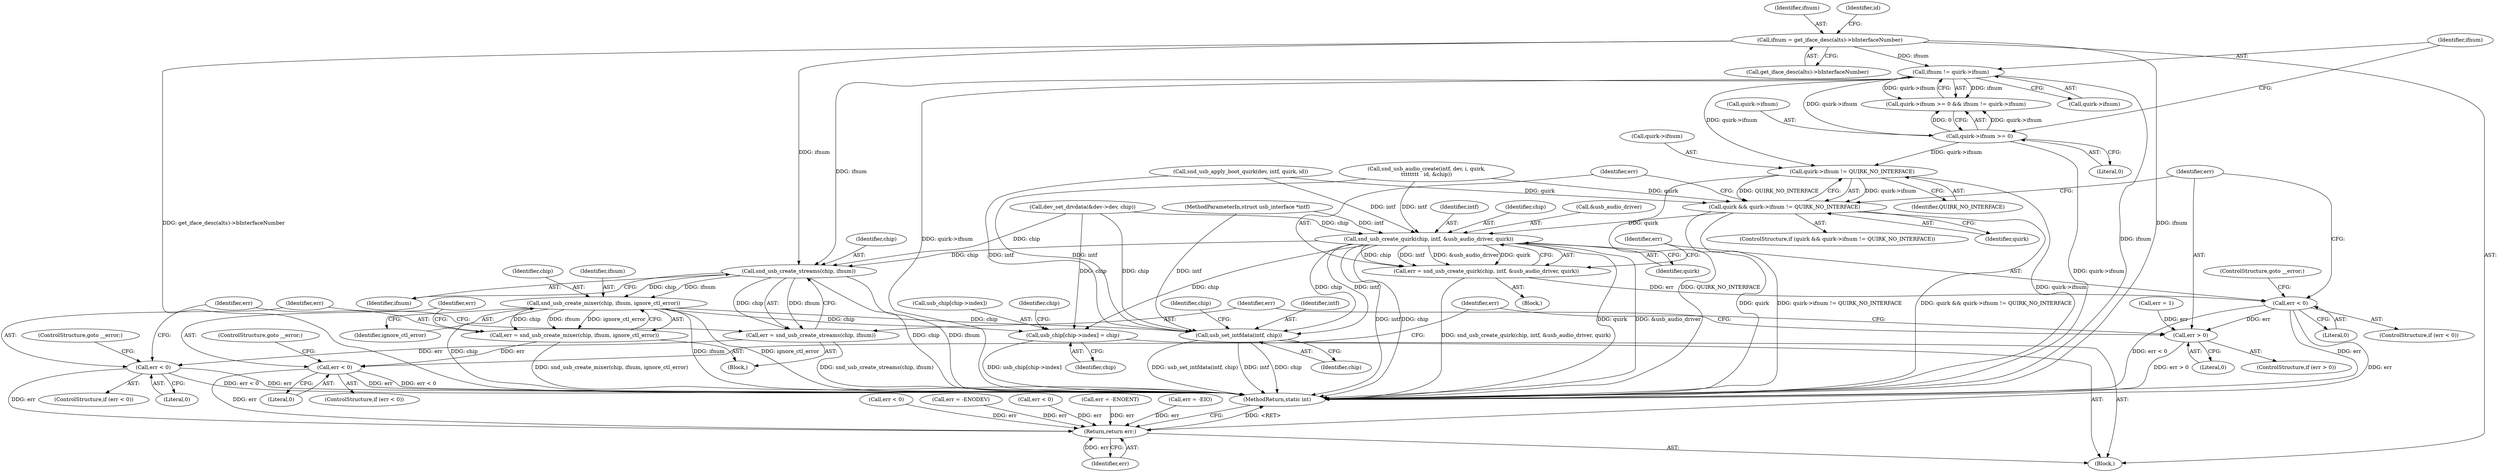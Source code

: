 digraph "0_linux_5f8cf712582617d523120df67d392059eaf2fc4b@pointer" {
"1000408" [label="(Call,quirk->ifnum != QUIRK_NO_INTERFACE)"];
"1000176" [label="(Call,quirk->ifnum >= 0)"];
"1000181" [label="(Call,ifnum != quirk->ifnum)"];
"1000141" [label="(Call,ifnum = get_iface_desc(alts)->bInterfaceNumber)"];
"1000406" [label="(Call,quirk && quirk->ifnum != QUIRK_NO_INTERFACE)"];
"1000416" [label="(Call,snd_usb_create_quirk(chip, intf, &usb_audio_driver, quirk))"];
"1000414" [label="(Call,err = snd_usb_create_quirk(chip, intf, &usb_audio_driver, quirk))"];
"1000423" [label="(Call,err < 0)"];
"1000428" [label="(Call,err > 0)"];
"1000509" [label="(Return,return err;)"];
"1000434" [label="(Call,snd_usb_create_streams(chip, ifnum))"];
"1000432" [label="(Call,err = snd_usb_create_streams(chip, ifnum))"];
"1000438" [label="(Call,err < 0)"];
"1000444" [label="(Call,snd_usb_create_mixer(chip, ifnum, ignore_ctl_error))"];
"1000442" [label="(Call,err = snd_usb_create_mixer(chip, ifnum, ignore_ctl_error))"];
"1000449" [label="(Call,err < 0)"];
"1000464" [label="(Call,usb_chip[chip->index] = chip)"];
"1000475" [label="(Call,usb_set_intfdata(intf, chip))"];
"1000424" [label="(Identifier,err)"];
"1000465" [label="(Call,usb_chip[chip->index])"];
"1000381" [label="(Call,dev_set_drvdata(&dev->dev, chip))"];
"1000175" [label="(Call,quirk->ifnum >= 0 && ifnum != quirk->ifnum)"];
"1000438" [label="(Call,err < 0)"];
"1000246" [label="(Call,err = -EIO)"];
"1000180" [label="(Literal,0)"];
"1000141" [label="(Call,ifnum = get_iface_desc(alts)->bInterfaceNumber)"];
"1000449" [label="(Call,err < 0)"];
"1000409" [label="(Call,quirk->ifnum)"];
"1000142" [label="(Identifier,ifnum)"];
"1000510" [label="(Identifier,err)"];
"1000445" [label="(Identifier,chip)"];
"1000481" [label="(Identifier,chip)"];
"1000183" [label="(Call,quirk->ifnum)"];
"1000452" [label="(ControlStructure,goto __error;)"];
"1000417" [label="(Identifier,chip)"];
"1000412" [label="(Identifier,QUIRK_NO_INTERFACE)"];
"1000408" [label="(Call,quirk->ifnum != QUIRK_NO_INTERFACE)"];
"1000316" [label="(Call,snd_usb_audio_create(intf, dev, i, quirk,\n\t\t\t\t\t\t\t\t   id, &chip))"];
"1000443" [label="(Identifier,err)"];
"1000426" [label="(ControlStructure,goto __error;)"];
"1000436" [label="(Identifier,ifnum)"];
"1000405" [label="(ControlStructure,if (quirk && quirk->ifnum != QUIRK_NO_INTERFACE))"];
"1000476" [label="(Identifier,intf)"];
"1000325" [label="(Call,err < 0)"];
"1000176" [label="(Call,quirk->ifnum >= 0)"];
"1000447" [label="(Identifier,ignore_ctl_error)"];
"1000177" [label="(Call,quirk->ifnum)"];
"1000422" [label="(ControlStructure,if (err < 0))"];
"1000464" [label="(Call,usb_chip[chip->index] = chip)"];
"1000113" [label="(Block,)"];
"1000440" [label="(Literal,0)"];
"1000421" [label="(Identifier,quirk)"];
"1000111" [label="(MethodParameterIn,struct usb_interface *intf)"];
"1000406" [label="(Call,quirk && quirk->ifnum != QUIRK_NO_INTERFACE)"];
"1000439" [label="(Identifier,err)"];
"1000415" [label="(Identifier,err)"];
"1000511" [label="(MethodReturn,static int)"];
"1000475" [label="(Call,usb_set_intfdata(intf, chip))"];
"1000442" [label="(Call,err = snd_usb_create_mixer(chip, ifnum, ignore_ctl_error))"];
"1000413" [label="(Block,)"];
"1000407" [label="(Identifier,quirk)"];
"1000425" [label="(Literal,0)"];
"1000376" [label="(Call,err = -ENODEV)"];
"1000431" [label="(Block,)"];
"1000429" [label="(Identifier,err)"];
"1000450" [label="(Identifier,err)"];
"1000448" [label="(ControlStructure,if (err < 0))"];
"1000423" [label="(Call,err < 0)"];
"1000414" [label="(Call,err = snd_usb_create_quirk(chip, intf, &usb_audio_driver, quirk))"];
"1000427" [label="(ControlStructure,if (err > 0))"];
"1000433" [label="(Identifier,err)"];
"1000470" [label="(Identifier,chip)"];
"1000473" [label="(Identifier,chip)"];
"1000437" [label="(ControlStructure,if (err < 0))"];
"1000509" [label="(Return,return err;)"];
"1000430" [label="(Literal,0)"];
"1000148" [label="(Identifier,id)"];
"1000191" [label="(Call,snd_usb_apply_boot_quirk(dev, intf, quirk, id))"];
"1000419" [label="(Call,&usb_audio_driver)"];
"1000444" [label="(Call,snd_usb_create_mixer(chip, ifnum, ignore_ctl_error))"];
"1000460" [label="(Call,err < 0)"];
"1000143" [label="(Call,get_iface_desc(alts)->bInterfaceNumber)"];
"1000454" [label="(Identifier,err)"];
"1000432" [label="(Call,err = snd_usb_create_streams(chip, ifnum))"];
"1000181" [label="(Call,ifnum != quirk->ifnum)"];
"1000434" [label="(Call,snd_usb_create_streams(chip, ifnum))"];
"1000402" [label="(Call,err = 1)"];
"1000435" [label="(Identifier,chip)"];
"1000416" [label="(Call,snd_usb_create_quirk(chip, intf, &usb_audio_driver, quirk))"];
"1000182" [label="(Identifier,ifnum)"];
"1000361" [label="(Call,err = -ENOENT)"];
"1000451" [label="(Literal,0)"];
"1000428" [label="(Call,err > 0)"];
"1000418" [label="(Identifier,intf)"];
"1000477" [label="(Identifier,chip)"];
"1000446" [label="(Identifier,ifnum)"];
"1000441" [label="(ControlStructure,goto __error;)"];
"1000408" -> "1000406"  [label="AST: "];
"1000408" -> "1000412"  [label="CFG: "];
"1000409" -> "1000408"  [label="AST: "];
"1000412" -> "1000408"  [label="AST: "];
"1000406" -> "1000408"  [label="CFG: "];
"1000408" -> "1000511"  [label="DDG: quirk->ifnum"];
"1000408" -> "1000511"  [label="DDG: QUIRK_NO_INTERFACE"];
"1000408" -> "1000406"  [label="DDG: quirk->ifnum"];
"1000408" -> "1000406"  [label="DDG: QUIRK_NO_INTERFACE"];
"1000176" -> "1000408"  [label="DDG: quirk->ifnum"];
"1000181" -> "1000408"  [label="DDG: quirk->ifnum"];
"1000176" -> "1000175"  [label="AST: "];
"1000176" -> "1000180"  [label="CFG: "];
"1000177" -> "1000176"  [label="AST: "];
"1000180" -> "1000176"  [label="AST: "];
"1000182" -> "1000176"  [label="CFG: "];
"1000175" -> "1000176"  [label="CFG: "];
"1000176" -> "1000511"  [label="DDG: quirk->ifnum"];
"1000176" -> "1000175"  [label="DDG: quirk->ifnum"];
"1000176" -> "1000175"  [label="DDG: 0"];
"1000176" -> "1000181"  [label="DDG: quirk->ifnum"];
"1000181" -> "1000175"  [label="AST: "];
"1000181" -> "1000183"  [label="CFG: "];
"1000182" -> "1000181"  [label="AST: "];
"1000183" -> "1000181"  [label="AST: "];
"1000175" -> "1000181"  [label="CFG: "];
"1000181" -> "1000511"  [label="DDG: ifnum"];
"1000181" -> "1000511"  [label="DDG: quirk->ifnum"];
"1000181" -> "1000175"  [label="DDG: ifnum"];
"1000181" -> "1000175"  [label="DDG: quirk->ifnum"];
"1000141" -> "1000181"  [label="DDG: ifnum"];
"1000181" -> "1000434"  [label="DDG: ifnum"];
"1000141" -> "1000113"  [label="AST: "];
"1000141" -> "1000143"  [label="CFG: "];
"1000142" -> "1000141"  [label="AST: "];
"1000143" -> "1000141"  [label="AST: "];
"1000148" -> "1000141"  [label="CFG: "];
"1000141" -> "1000511"  [label="DDG: ifnum"];
"1000141" -> "1000511"  [label="DDG: get_iface_desc(alts)->bInterfaceNumber"];
"1000141" -> "1000434"  [label="DDG: ifnum"];
"1000406" -> "1000405"  [label="AST: "];
"1000406" -> "1000407"  [label="CFG: "];
"1000407" -> "1000406"  [label="AST: "];
"1000415" -> "1000406"  [label="CFG: "];
"1000429" -> "1000406"  [label="CFG: "];
"1000406" -> "1000511"  [label="DDG: quirk"];
"1000406" -> "1000511"  [label="DDG: quirk->ifnum != QUIRK_NO_INTERFACE"];
"1000406" -> "1000511"  [label="DDG: quirk && quirk->ifnum != QUIRK_NO_INTERFACE"];
"1000191" -> "1000406"  [label="DDG: quirk"];
"1000316" -> "1000406"  [label="DDG: quirk"];
"1000406" -> "1000416"  [label="DDG: quirk"];
"1000416" -> "1000414"  [label="AST: "];
"1000416" -> "1000421"  [label="CFG: "];
"1000417" -> "1000416"  [label="AST: "];
"1000418" -> "1000416"  [label="AST: "];
"1000419" -> "1000416"  [label="AST: "];
"1000421" -> "1000416"  [label="AST: "];
"1000414" -> "1000416"  [label="CFG: "];
"1000416" -> "1000511"  [label="DDG: intf"];
"1000416" -> "1000511"  [label="DDG: chip"];
"1000416" -> "1000511"  [label="DDG: quirk"];
"1000416" -> "1000511"  [label="DDG: &usb_audio_driver"];
"1000416" -> "1000414"  [label="DDG: chip"];
"1000416" -> "1000414"  [label="DDG: intf"];
"1000416" -> "1000414"  [label="DDG: &usb_audio_driver"];
"1000416" -> "1000414"  [label="DDG: quirk"];
"1000381" -> "1000416"  [label="DDG: chip"];
"1000191" -> "1000416"  [label="DDG: intf"];
"1000111" -> "1000416"  [label="DDG: intf"];
"1000316" -> "1000416"  [label="DDG: intf"];
"1000416" -> "1000434"  [label="DDG: chip"];
"1000416" -> "1000464"  [label="DDG: chip"];
"1000416" -> "1000475"  [label="DDG: intf"];
"1000416" -> "1000475"  [label="DDG: chip"];
"1000414" -> "1000413"  [label="AST: "];
"1000415" -> "1000414"  [label="AST: "];
"1000424" -> "1000414"  [label="CFG: "];
"1000414" -> "1000511"  [label="DDG: snd_usb_create_quirk(chip, intf, &usb_audio_driver, quirk)"];
"1000414" -> "1000423"  [label="DDG: err"];
"1000423" -> "1000422"  [label="AST: "];
"1000423" -> "1000425"  [label="CFG: "];
"1000424" -> "1000423"  [label="AST: "];
"1000425" -> "1000423"  [label="AST: "];
"1000426" -> "1000423"  [label="CFG: "];
"1000429" -> "1000423"  [label="CFG: "];
"1000423" -> "1000511"  [label="DDG: err < 0"];
"1000423" -> "1000511"  [label="DDG: err"];
"1000423" -> "1000428"  [label="DDG: err"];
"1000423" -> "1000509"  [label="DDG: err"];
"1000428" -> "1000427"  [label="AST: "];
"1000428" -> "1000430"  [label="CFG: "];
"1000429" -> "1000428"  [label="AST: "];
"1000430" -> "1000428"  [label="AST: "];
"1000433" -> "1000428"  [label="CFG: "];
"1000454" -> "1000428"  [label="CFG: "];
"1000428" -> "1000511"  [label="DDG: err > 0"];
"1000402" -> "1000428"  [label="DDG: err"];
"1000509" -> "1000113"  [label="AST: "];
"1000509" -> "1000510"  [label="CFG: "];
"1000510" -> "1000509"  [label="AST: "];
"1000511" -> "1000509"  [label="CFG: "];
"1000509" -> "1000511"  [label="DDG: <RET>"];
"1000510" -> "1000509"  [label="DDG: err"];
"1000325" -> "1000509"  [label="DDG: err"];
"1000460" -> "1000509"  [label="DDG: err"];
"1000376" -> "1000509"  [label="DDG: err"];
"1000449" -> "1000509"  [label="DDG: err"];
"1000361" -> "1000509"  [label="DDG: err"];
"1000438" -> "1000509"  [label="DDG: err"];
"1000246" -> "1000509"  [label="DDG: err"];
"1000434" -> "1000432"  [label="AST: "];
"1000434" -> "1000436"  [label="CFG: "];
"1000435" -> "1000434"  [label="AST: "];
"1000436" -> "1000434"  [label="AST: "];
"1000432" -> "1000434"  [label="CFG: "];
"1000434" -> "1000511"  [label="DDG: ifnum"];
"1000434" -> "1000511"  [label="DDG: chip"];
"1000434" -> "1000432"  [label="DDG: chip"];
"1000434" -> "1000432"  [label="DDG: ifnum"];
"1000381" -> "1000434"  [label="DDG: chip"];
"1000434" -> "1000444"  [label="DDG: chip"];
"1000434" -> "1000444"  [label="DDG: ifnum"];
"1000432" -> "1000431"  [label="AST: "];
"1000433" -> "1000432"  [label="AST: "];
"1000439" -> "1000432"  [label="CFG: "];
"1000432" -> "1000511"  [label="DDG: snd_usb_create_streams(chip, ifnum)"];
"1000432" -> "1000438"  [label="DDG: err"];
"1000438" -> "1000437"  [label="AST: "];
"1000438" -> "1000440"  [label="CFG: "];
"1000439" -> "1000438"  [label="AST: "];
"1000440" -> "1000438"  [label="AST: "];
"1000441" -> "1000438"  [label="CFG: "];
"1000443" -> "1000438"  [label="CFG: "];
"1000438" -> "1000511"  [label="DDG: err < 0"];
"1000438" -> "1000511"  [label="DDG: err"];
"1000444" -> "1000442"  [label="AST: "];
"1000444" -> "1000447"  [label="CFG: "];
"1000445" -> "1000444"  [label="AST: "];
"1000446" -> "1000444"  [label="AST: "];
"1000447" -> "1000444"  [label="AST: "];
"1000442" -> "1000444"  [label="CFG: "];
"1000444" -> "1000511"  [label="DDG: ifnum"];
"1000444" -> "1000511"  [label="DDG: ignore_ctl_error"];
"1000444" -> "1000511"  [label="DDG: chip"];
"1000444" -> "1000442"  [label="DDG: chip"];
"1000444" -> "1000442"  [label="DDG: ifnum"];
"1000444" -> "1000442"  [label="DDG: ignore_ctl_error"];
"1000444" -> "1000464"  [label="DDG: chip"];
"1000444" -> "1000475"  [label="DDG: chip"];
"1000442" -> "1000431"  [label="AST: "];
"1000443" -> "1000442"  [label="AST: "];
"1000450" -> "1000442"  [label="CFG: "];
"1000442" -> "1000511"  [label="DDG: snd_usb_create_mixer(chip, ifnum, ignore_ctl_error)"];
"1000442" -> "1000449"  [label="DDG: err"];
"1000449" -> "1000448"  [label="AST: "];
"1000449" -> "1000451"  [label="CFG: "];
"1000450" -> "1000449"  [label="AST: "];
"1000451" -> "1000449"  [label="AST: "];
"1000452" -> "1000449"  [label="CFG: "];
"1000454" -> "1000449"  [label="CFG: "];
"1000449" -> "1000511"  [label="DDG: err"];
"1000449" -> "1000511"  [label="DDG: err < 0"];
"1000464" -> "1000113"  [label="AST: "];
"1000464" -> "1000470"  [label="CFG: "];
"1000465" -> "1000464"  [label="AST: "];
"1000470" -> "1000464"  [label="AST: "];
"1000473" -> "1000464"  [label="CFG: "];
"1000464" -> "1000511"  [label="DDG: usb_chip[chip->index]"];
"1000381" -> "1000464"  [label="DDG: chip"];
"1000475" -> "1000113"  [label="AST: "];
"1000475" -> "1000477"  [label="CFG: "];
"1000476" -> "1000475"  [label="AST: "];
"1000477" -> "1000475"  [label="AST: "];
"1000481" -> "1000475"  [label="CFG: "];
"1000475" -> "1000511"  [label="DDG: intf"];
"1000475" -> "1000511"  [label="DDG: chip"];
"1000475" -> "1000511"  [label="DDG: usb_set_intfdata(intf, chip)"];
"1000191" -> "1000475"  [label="DDG: intf"];
"1000111" -> "1000475"  [label="DDG: intf"];
"1000316" -> "1000475"  [label="DDG: intf"];
"1000381" -> "1000475"  [label="DDG: chip"];
}
